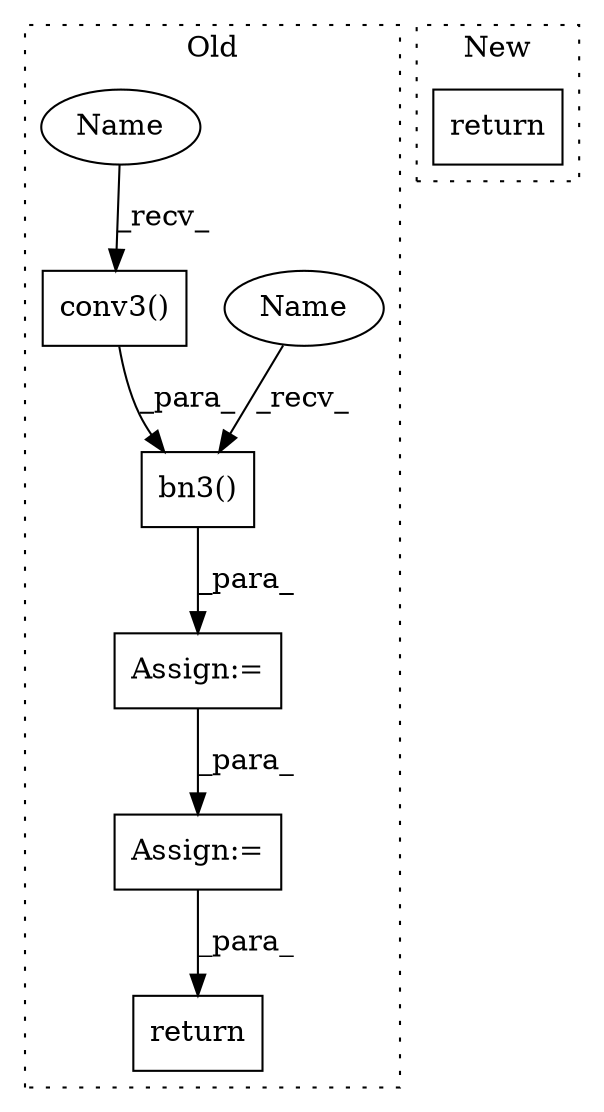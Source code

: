 digraph G {
subgraph cluster0 {
1 [label="conv3()" a="75" s="1139,1151" l="11,1" shape="box"];
3 [label="Assign:=" a="68" s="1275" l="3" shape="box"];
4 [label="return" a="93" s="1299" l="7" shape="box"];
5 [label="bn3()" a="75" s="1130,1152" l="9,1" shape="box"];
6 [label="Assign:=" a="68" s="1164" l="3" shape="box"];
7 [label="Name" a="87" s="1130" l="4" shape="ellipse"];
8 [label="Name" a="87" s="1139" l="4" shape="ellipse"];
label = "Old";
style="dotted";
}
subgraph cluster1 {
2 [label="return" a="93" s="1451" l="7" shape="box"];
label = "New";
style="dotted";
}
1 -> 5 [label="_para_"];
3 -> 4 [label="_para_"];
5 -> 6 [label="_para_"];
6 -> 3 [label="_para_"];
7 -> 5 [label="_recv_"];
8 -> 1 [label="_recv_"];
}